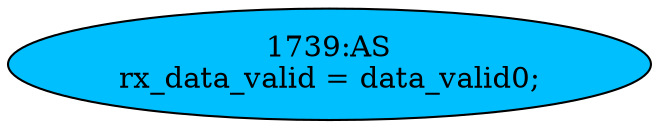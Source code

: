 strict digraph "" {
	node [label="\N"];
	"1739:AS"	 [ast="<pyverilog.vparser.ast.Assign object at 0x7f13b55d4910>",
		def_var="['rx_data_valid']",
		fillcolor=deepskyblue,
		label="1739:AS
rx_data_valid = data_valid0;",
		statements="[]",
		style=filled,
		typ=Assign,
		use_var="['data_valid0']"];
}
